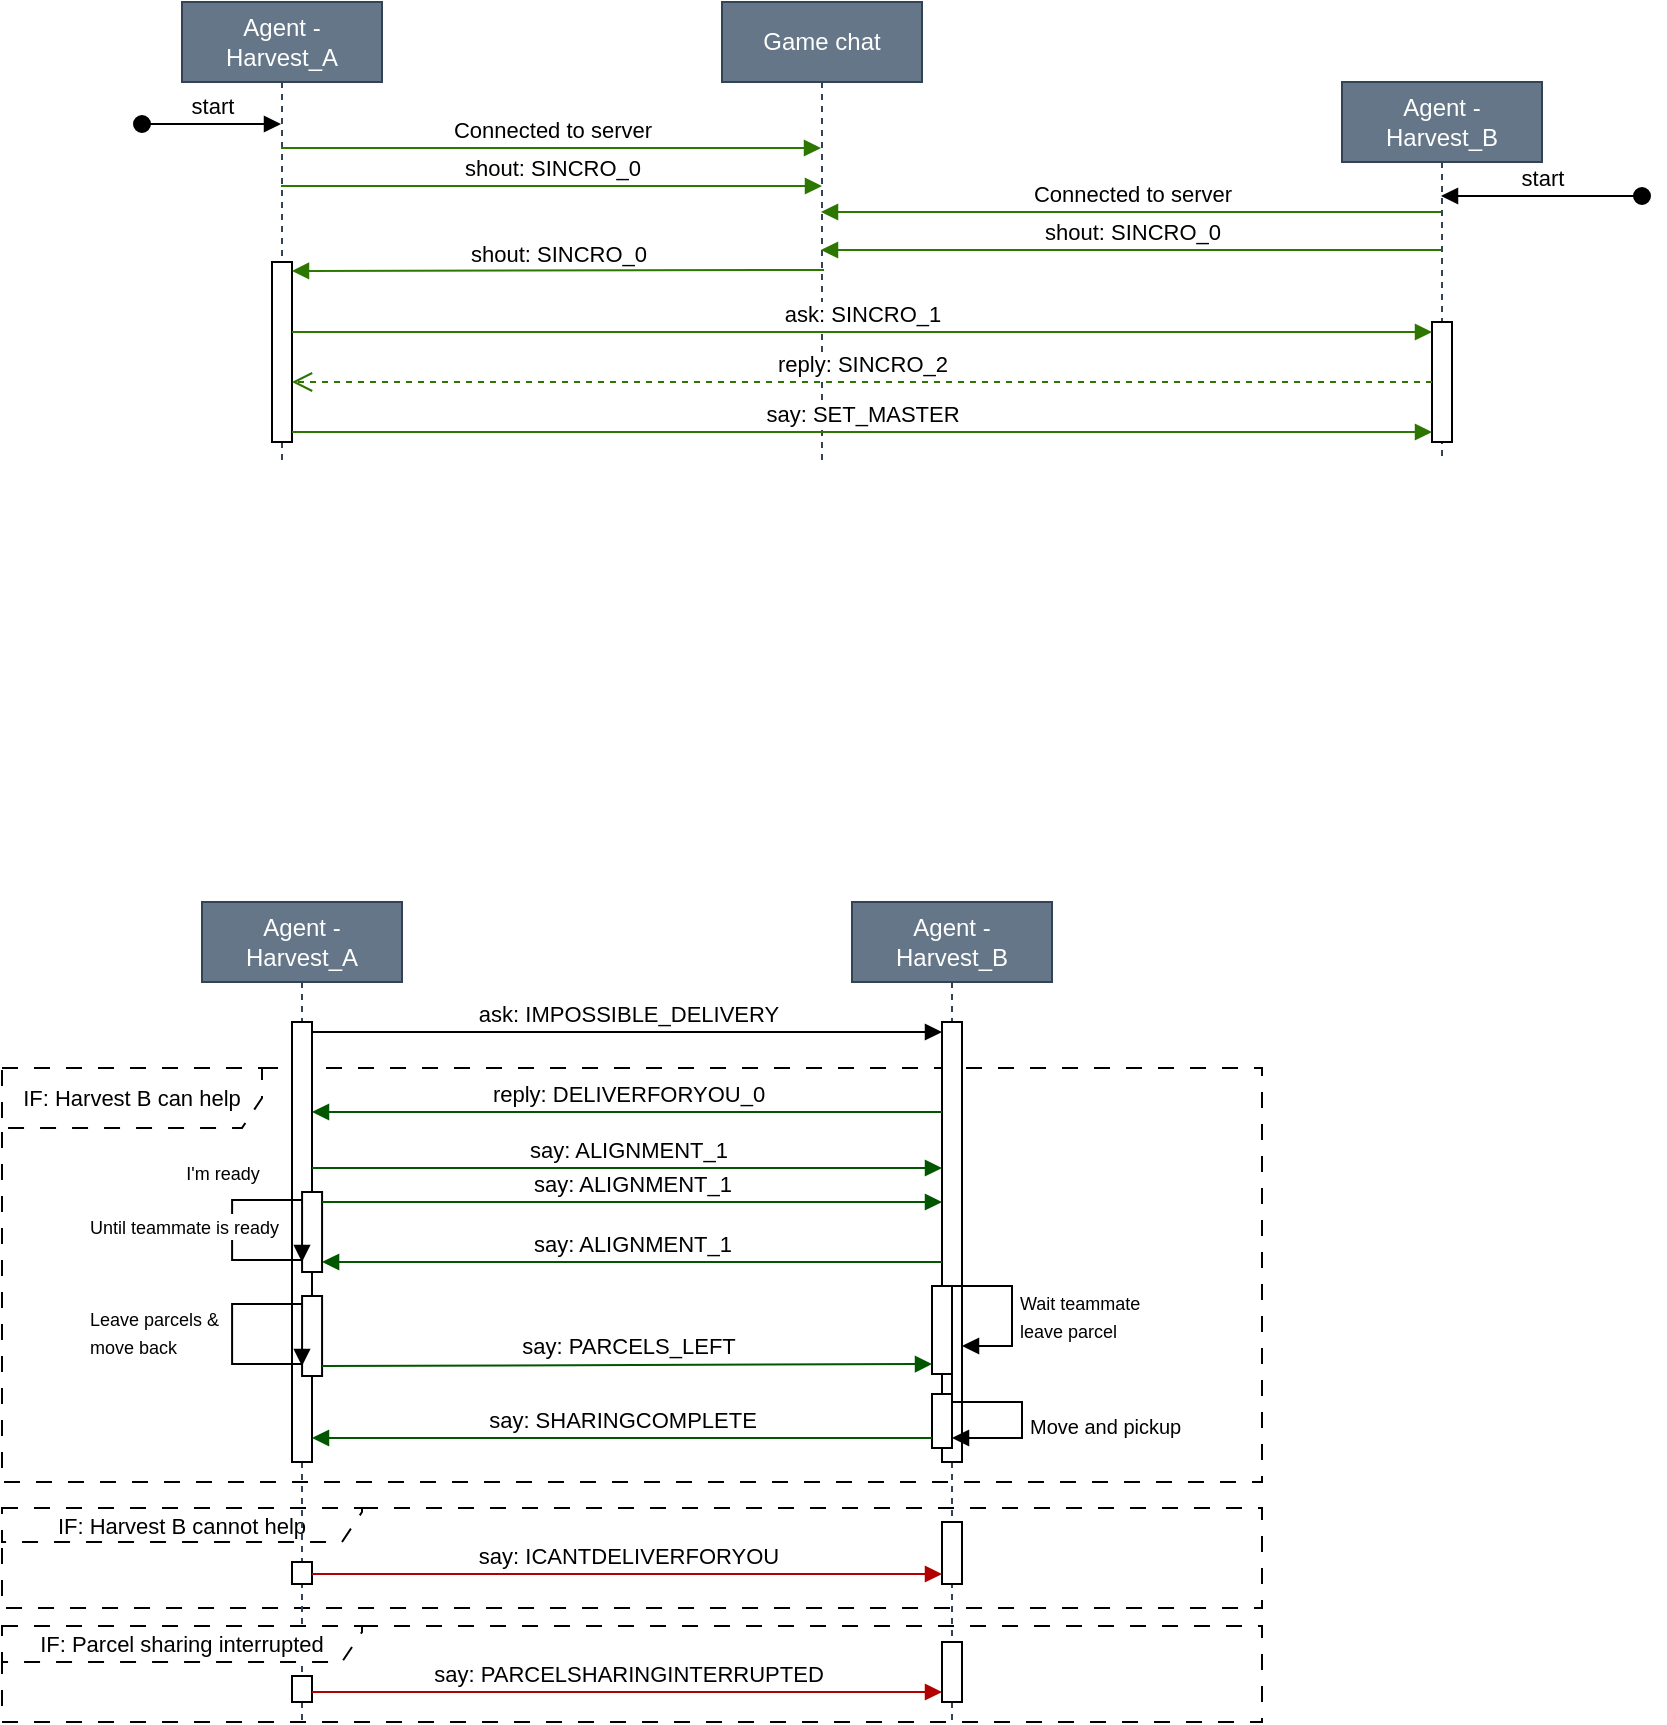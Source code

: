 <mxfile version="23.0.2" type="device">
  <diagram name="Page-1" id="2YBvvXClWsGukQMizWep">
    <mxGraphModel dx="1953" dy="643" grid="1" gridSize="10" guides="1" tooltips="1" connect="1" arrows="1" fold="1" page="1" pageScale="1" pageWidth="850" pageHeight="1100" math="0" shadow="0">
      <root>
        <mxCell id="0" />
        <mxCell id="1" parent="0" />
        <mxCell id="T1V7MtbhpMLcvmod6pS4-56" value="&lt;font style=&quot;font-size: 11px;&quot;&gt;IF: Harvest B can help&lt;/font&gt;" style="shape=umlFrame;whiteSpace=wrap;html=1;pointerEvents=0;recursiveResize=0;container=1;collapsible=0;width=130;dashed=1;dashPattern=8 8;height=30;" parent="1" vertex="1">
          <mxGeometry x="-50" y="563" width="630" height="207" as="geometry" />
        </mxCell>
        <mxCell id="hJEKC8NUOF8t_96aRR02-13" value="&lt;font style=&quot;font-size: 11px;&quot;&gt;IF: Harvest B cannot help&lt;/font&gt;" style="shape=umlFrame;whiteSpace=wrap;html=1;pointerEvents=0;recursiveResize=0;container=1;collapsible=0;width=180;dashed=1;dashPattern=8 8;height=17;" vertex="1" parent="T1V7MtbhpMLcvmod6pS4-56">
          <mxGeometry y="220" width="630" height="50" as="geometry" />
        </mxCell>
        <mxCell id="aM9ryv3xv72pqoxQDRHE-1" value="Agent - Harvest_A" style="shape=umlLifeline;perimeter=lifelinePerimeter;whiteSpace=wrap;html=1;container=0;dropTarget=0;collapsible=0;recursiveResize=0;outlineConnect=0;portConstraint=eastwest;newEdgeStyle={&quot;edgeStyle&quot;:&quot;elbowEdgeStyle&quot;,&quot;elbow&quot;:&quot;vertical&quot;,&quot;curved&quot;:0,&quot;rounded&quot;:0};fillColor=#647687;strokeColor=#314354;fontColor=#ffffff;" parent="1" vertex="1">
          <mxGeometry x="40" y="30" width="100" height="230" as="geometry" />
        </mxCell>
        <mxCell id="aM9ryv3xv72pqoxQDRHE-3" value="start" style="html=1;verticalAlign=bottom;startArrow=oval;endArrow=block;startSize=8;edgeStyle=elbowEdgeStyle;elbow=vertical;curved=0;rounded=0;" parent="aM9ryv3xv72pqoxQDRHE-1" edge="1">
          <mxGeometry relative="1" as="geometry">
            <mxPoint x="-20" y="61" as="sourcePoint" />
            <mxPoint x="49.5" y="61" as="targetPoint" />
          </mxGeometry>
        </mxCell>
        <mxCell id="T1V7MtbhpMLcvmod6pS4-16" value="" style="html=1;points=[[0,0,0,0,5],[0,1,0,0,-5],[1,0,0,0,5],[1,1,0,0,-5]];perimeter=orthogonalPerimeter;outlineConnect=0;targetShapes=umlLifeline;portConstraint=eastwest;newEdgeStyle={&quot;curved&quot;:0,&quot;rounded&quot;:0};" parent="aM9ryv3xv72pqoxQDRHE-1" vertex="1">
          <mxGeometry x="45" y="130" width="10" height="90" as="geometry" />
        </mxCell>
        <mxCell id="aM9ryv3xv72pqoxQDRHE-5" value="Agent - Harvest_B" style="shape=umlLifeline;perimeter=lifelinePerimeter;whiteSpace=wrap;html=1;container=0;dropTarget=0;collapsible=0;recursiveResize=0;outlineConnect=0;portConstraint=eastwest;newEdgeStyle={&quot;edgeStyle&quot;:&quot;elbowEdgeStyle&quot;,&quot;elbow&quot;:&quot;vertical&quot;,&quot;curved&quot;:0,&quot;rounded&quot;:0};fillColor=#647687;strokeColor=#314354;fontColor=#ffffff;" parent="1" vertex="1">
          <mxGeometry x="620" y="70" width="100" height="190" as="geometry" />
        </mxCell>
        <mxCell id="T1V7MtbhpMLcvmod6pS4-18" value="" style="html=1;points=[[0,0,0,0,5],[0,1,0,0,-5],[1,0,0,0,5],[1,1,0,0,-5]];perimeter=orthogonalPerimeter;outlineConnect=0;targetShapes=umlLifeline;portConstraint=eastwest;newEdgeStyle={&quot;curved&quot;:0,&quot;rounded&quot;:0};" parent="aM9ryv3xv72pqoxQDRHE-5" vertex="1">
          <mxGeometry x="45" y="120" width="10" height="60" as="geometry" />
        </mxCell>
        <mxCell id="aM9ryv3xv72pqoxQDRHE-7" value="Connected to server" style="html=1;verticalAlign=bottom;endArrow=block;edgeStyle=elbowEdgeStyle;elbow=vertical;curved=0;rounded=0;fillColor=#60a917;strokeColor=#2D7600;" parent="1" edge="1">
          <mxGeometry relative="1" as="geometry">
            <mxPoint x="89.5" y="103" as="sourcePoint" />
            <Array as="points">
              <mxPoint x="180" y="103" />
            </Array>
            <mxPoint x="359.5" y="103" as="targetPoint" />
          </mxGeometry>
        </mxCell>
        <mxCell id="T1V7MtbhpMLcvmod6pS4-15" value="Text" style="edgeLabel;html=1;align=center;verticalAlign=middle;resizable=0;points=[];" parent="aM9ryv3xv72pqoxQDRHE-7" vertex="1" connectable="0">
          <mxGeometry x="-0.056" y="-8" relative="1" as="geometry">
            <mxPoint x="1" as="offset" />
          </mxGeometry>
        </mxCell>
        <mxCell id="T1V7MtbhpMLcvmod6pS4-6" value="start" style="html=1;verticalAlign=bottom;startArrow=oval;startFill=1;endArrow=block;startSize=8;curved=0;rounded=0;" parent="1" edge="1">
          <mxGeometry width="60" relative="1" as="geometry">
            <mxPoint x="770" y="127" as="sourcePoint" />
            <mxPoint x="669.5" y="127" as="targetPoint" />
          </mxGeometry>
        </mxCell>
        <mxCell id="T1V7MtbhpMLcvmod6pS4-7" value="Game chat" style="shape=umlLifeline;perimeter=lifelinePerimeter;whiteSpace=wrap;html=1;container=0;dropTarget=0;collapsible=0;recursiveResize=0;outlineConnect=0;portConstraint=eastwest;newEdgeStyle={&quot;edgeStyle&quot;:&quot;elbowEdgeStyle&quot;,&quot;elbow&quot;:&quot;vertical&quot;,&quot;curved&quot;:0,&quot;rounded&quot;:0};fillColor=#647687;strokeColor=#314354;fontColor=#ffffff;" parent="1" vertex="1">
          <mxGeometry x="310" y="30" width="100" height="230" as="geometry" />
        </mxCell>
        <mxCell id="T1V7MtbhpMLcvmod6pS4-11" value="shout: SINCRO_0" style="html=1;verticalAlign=bottom;endArrow=block;edgeStyle=elbowEdgeStyle;elbow=vertical;curved=0;rounded=0;fillColor=#60a917;strokeColor=#2D7600;" parent="1" source="aM9ryv3xv72pqoxQDRHE-5" edge="1">
          <mxGeometry relative="1" as="geometry">
            <mxPoint x="680" y="154" as="sourcePoint" />
            <Array as="points">
              <mxPoint x="461" y="154" />
            </Array>
            <mxPoint x="359.5" y="154" as="targetPoint" />
          </mxGeometry>
        </mxCell>
        <mxCell id="T1V7MtbhpMLcvmod6pS4-12" value="Connected to server" style="html=1;verticalAlign=bottom;endArrow=block;edgeStyle=elbowEdgeStyle;elbow=vertical;curved=0;rounded=0;fillColor=#60a917;strokeColor=#2D7600;" parent="1" edge="1">
          <mxGeometry relative="1" as="geometry">
            <mxPoint x="669.5" y="135" as="sourcePoint" />
            <Array as="points">
              <mxPoint x="460.5" y="135" />
            </Array>
            <mxPoint x="359.5" y="135" as="targetPoint" />
          </mxGeometry>
        </mxCell>
        <mxCell id="T1V7MtbhpMLcvmod6pS4-13" value="shout: SINCRO_0" style="html=1;verticalAlign=bottom;endArrow=block;edgeStyle=elbowEdgeStyle;elbow=vertical;curved=0;rounded=0;fillColor=#60a917;strokeColor=#2D7600;" parent="1" edge="1">
          <mxGeometry relative="1" as="geometry">
            <mxPoint x="89.5" y="122" as="sourcePoint" />
            <Array as="points">
              <mxPoint x="190" y="122" />
            </Array>
            <mxPoint x="360" y="122" as="targetPoint" />
          </mxGeometry>
        </mxCell>
        <mxCell id="T1V7MtbhpMLcvmod6pS4-14" value="shout: SINCRO_0" style="html=1;verticalAlign=bottom;endArrow=block;edgeStyle=elbowEdgeStyle;elbow=vertical;curved=0;rounded=0;entryX=1;entryY=0;entryDx=0;entryDy=5;entryPerimeter=0;fillColor=#60a917;strokeColor=#2D7600;" parent="1" target="T1V7MtbhpMLcvmod6pS4-16" edge="1">
          <mxGeometry relative="1" as="geometry">
            <mxPoint x="361" y="164" as="sourcePoint" />
            <Array as="points" />
            <mxPoint x="150" y="190" as="targetPoint" />
          </mxGeometry>
        </mxCell>
        <mxCell id="T1V7MtbhpMLcvmod6pS4-19" value="ask: SINCRO_1" style="html=1;verticalAlign=bottom;endArrow=block;edgeStyle=elbowEdgeStyle;elbow=vertical;curved=0;rounded=0;entryX=0;entryY=0;entryDx=0;entryDy=5;entryPerimeter=0;fillColor=#60a917;strokeColor=#2D7600;" parent="1" source="T1V7MtbhpMLcvmod6pS4-16" target="T1V7MtbhpMLcvmod6pS4-18" edge="1">
          <mxGeometry relative="1" as="geometry">
            <mxPoint x="371" y="219.5" as="sourcePoint" />
            <Array as="points" />
            <mxPoint x="105" y="220.5" as="targetPoint" />
          </mxGeometry>
        </mxCell>
        <mxCell id="T1V7MtbhpMLcvmod6pS4-20" value="reply: SINCRO_2" style="html=1;verticalAlign=bottom;endArrow=open;dashed=1;endSize=8;curved=0;rounded=0;fillColor=#60a917;strokeColor=#2D7600;" parent="1" source="T1V7MtbhpMLcvmod6pS4-18" target="T1V7MtbhpMLcvmod6pS4-16" edge="1">
          <mxGeometry relative="1" as="geometry">
            <mxPoint x="460" y="430" as="sourcePoint" />
            <mxPoint x="380" y="430" as="targetPoint" />
          </mxGeometry>
        </mxCell>
        <mxCell id="T1V7MtbhpMLcvmod6pS4-21" value="say: SET_MASTER" style="html=1;verticalAlign=bottom;endArrow=block;edgeStyle=elbowEdgeStyle;elbow=vertical;curved=0;rounded=0;entryX=0;entryY=1;entryDx=0;entryDy=-5;entryPerimeter=0;fillColor=#60a917;strokeColor=#2D7600;" parent="1" source="T1V7MtbhpMLcvmod6pS4-16" target="T1V7MtbhpMLcvmod6pS4-18" edge="1">
          <mxGeometry relative="1" as="geometry">
            <mxPoint x="100" y="280" as="sourcePoint" />
            <Array as="points" />
            <mxPoint x="685.5" y="280" as="targetPoint" />
          </mxGeometry>
        </mxCell>
        <mxCell id="T1V7MtbhpMLcvmod6pS4-40" value="Agent - Harvest_A" style="shape=umlLifeline;perimeter=lifelinePerimeter;whiteSpace=wrap;html=1;container=0;dropTarget=0;collapsible=0;recursiveResize=0;outlineConnect=0;portConstraint=eastwest;newEdgeStyle={&quot;edgeStyle&quot;:&quot;elbowEdgeStyle&quot;,&quot;elbow&quot;:&quot;vertical&quot;,&quot;curved&quot;:0,&quot;rounded&quot;:0};fillColor=#647687;strokeColor=#314354;fontColor=#ffffff;" parent="1" vertex="1">
          <mxGeometry x="50" y="480" width="100" height="410" as="geometry" />
        </mxCell>
        <mxCell id="T1V7MtbhpMLcvmod6pS4-42" value="" style="html=1;points=[[0,0,0,0,5],[0,1,0,0,-5],[1,0,0,0,5],[1,1,0,0,-5]];perimeter=orthogonalPerimeter;outlineConnect=0;targetShapes=umlLifeline;portConstraint=eastwest;newEdgeStyle={&quot;curved&quot;:0,&quot;rounded&quot;:0};" parent="T1V7MtbhpMLcvmod6pS4-40" vertex="1">
          <mxGeometry x="45" y="60" width="10" height="220" as="geometry" />
        </mxCell>
        <mxCell id="T1V7MtbhpMLcvmod6pS4-73" value="" style="html=1;points=[[0,0,0,0,5],[0,1,0,0,-5],[1,0,0,0,5],[1,1,0,0,-5]];perimeter=orthogonalPerimeter;outlineConnect=0;targetShapes=umlLifeline;portConstraint=eastwest;newEdgeStyle={&quot;curved&quot;:0,&quot;rounded&quot;:0};" parent="T1V7MtbhpMLcvmod6pS4-40" vertex="1">
          <mxGeometry x="50.04" y="145" width="10" height="40" as="geometry" />
        </mxCell>
        <mxCell id="T1V7MtbhpMLcvmod6pS4-74" value="&lt;font style=&quot;font-size: 9px;&quot;&gt;Until teammate is ready&lt;/font&gt;" style="html=1;align=left;spacingLeft=2;endArrow=block;rounded=0;edgeStyle=orthogonalEdgeStyle;curved=0;rounded=0;" parent="T1V7MtbhpMLcvmod6pS4-40" edge="1">
          <mxGeometry x="-0.049" y="-75" relative="1" as="geometry">
            <mxPoint x="50.04" y="149" as="sourcePoint" />
            <Array as="points">
              <mxPoint x="15.04" y="149" />
              <mxPoint x="15.04" y="179" />
            </Array>
            <mxPoint x="50" y="180" as="targetPoint" />
            <mxPoint as="offset" />
          </mxGeometry>
        </mxCell>
        <mxCell id="T1V7MtbhpMLcvmod6pS4-76" value="" style="html=1;points=[[0,0,0,0,5],[0,1,0,0,-5],[1,0,0,0,5],[1,1,0,0,-5]];perimeter=orthogonalPerimeter;outlineConnect=0;targetShapes=umlLifeline;portConstraint=eastwest;newEdgeStyle={&quot;curved&quot;:0,&quot;rounded&quot;:0};" parent="T1V7MtbhpMLcvmod6pS4-40" vertex="1">
          <mxGeometry x="50.04" y="197" width="10" height="40" as="geometry" />
        </mxCell>
        <mxCell id="T1V7MtbhpMLcvmod6pS4-77" value="&lt;font style=&quot;font-size: 9px;&quot;&gt;Leave parcels &amp;amp; &lt;br&gt;move back&lt;/font&gt;" style="html=1;align=left;spacingLeft=2;endArrow=block;rounded=0;edgeStyle=orthogonalEdgeStyle;curved=0;rounded=0;" parent="T1V7MtbhpMLcvmod6pS4-40" edge="1">
          <mxGeometry x="-0.029" y="-75" relative="1" as="geometry">
            <mxPoint x="50.04" y="201" as="sourcePoint" />
            <Array as="points">
              <mxPoint x="15.04" y="201" />
              <mxPoint x="15.04" y="231" />
            </Array>
            <mxPoint x="50" y="232" as="targetPoint" />
            <mxPoint as="offset" />
          </mxGeometry>
        </mxCell>
        <mxCell id="T1V7MtbhpMLcvmod6pS4-89" value="" style="html=1;points=[[0,0,0,0,5],[0,1,0,0,-5],[1,0,0,0,5],[1,1,0,0,-5]];perimeter=orthogonalPerimeter;outlineConnect=0;targetShapes=umlLifeline;portConstraint=eastwest;newEdgeStyle={&quot;curved&quot;:0,&quot;rounded&quot;:0};" parent="T1V7MtbhpMLcvmod6pS4-40" vertex="1">
          <mxGeometry x="45" y="330" width="10" height="11" as="geometry" />
        </mxCell>
        <mxCell id="T1V7MtbhpMLcvmod6pS4-93" value="" style="html=1;points=[[0,0,0,0,5],[0,1,0,0,-5],[1,0,0,0,5],[1,1,0,0,-5]];perimeter=orthogonalPerimeter;outlineConnect=0;targetShapes=umlLifeline;portConstraint=eastwest;newEdgeStyle={&quot;curved&quot;:0,&quot;rounded&quot;:0};" parent="T1V7MtbhpMLcvmod6pS4-40" vertex="1">
          <mxGeometry x="45" y="387" width="10" height="13" as="geometry" />
        </mxCell>
        <mxCell id="T1V7MtbhpMLcvmod6pS4-43" value="Agent - Harvest_B" style="shape=umlLifeline;perimeter=lifelinePerimeter;whiteSpace=wrap;html=1;container=0;dropTarget=0;collapsible=0;recursiveResize=0;outlineConnect=0;portConstraint=eastwest;newEdgeStyle={&quot;edgeStyle&quot;:&quot;elbowEdgeStyle&quot;,&quot;elbow&quot;:&quot;vertical&quot;,&quot;curved&quot;:0,&quot;rounded&quot;:0};fillColor=#647687;strokeColor=#314354;fontColor=#ffffff;" parent="1" vertex="1">
          <mxGeometry x="375" y="480" width="100" height="410" as="geometry" />
        </mxCell>
        <mxCell id="T1V7MtbhpMLcvmod6pS4-44" value="" style="html=1;points=[[0,0,0,0,5],[0,1,0,0,-5],[1,0,0,0,5],[1,1,0,0,-5]];perimeter=orthogonalPerimeter;outlineConnect=0;targetShapes=umlLifeline;portConstraint=eastwest;newEdgeStyle={&quot;curved&quot;:0,&quot;rounded&quot;:0};" parent="T1V7MtbhpMLcvmod6pS4-43" vertex="1">
          <mxGeometry x="45" y="60" width="10" height="220" as="geometry" />
        </mxCell>
        <mxCell id="T1V7MtbhpMLcvmod6pS4-81" value="" style="html=1;points=[[0,0,0,0,5],[0,1,0,0,-5],[1,0,0,0,5],[1,1,0,0,-5]];perimeter=orthogonalPerimeter;outlineConnect=0;targetShapes=umlLifeline;portConstraint=eastwest;newEdgeStyle={&quot;curved&quot;:0,&quot;rounded&quot;:0};" parent="T1V7MtbhpMLcvmod6pS4-43" vertex="1">
          <mxGeometry x="40" y="192" width="10" height="44" as="geometry" />
        </mxCell>
        <mxCell id="T1V7MtbhpMLcvmod6pS4-82" value="&lt;font style=&quot;font-size: 9px;&quot;&gt;Wait teammate &lt;br style=&quot;&quot;&gt;leave parcel&lt;/font&gt;" style="html=1;align=left;spacingLeft=2;endArrow=block;rounded=0;edgeStyle=orthogonalEdgeStyle;curved=0;rounded=0;" parent="T1V7MtbhpMLcvmod6pS4-43" edge="1">
          <mxGeometry x="0.059" relative="1" as="geometry">
            <mxPoint x="50" y="192" as="sourcePoint" />
            <Array as="points">
              <mxPoint x="80" y="222" />
            </Array>
            <mxPoint x="55" y="222.0" as="targetPoint" />
            <mxPoint as="offset" />
          </mxGeometry>
        </mxCell>
        <mxCell id="T1V7MtbhpMLcvmod6pS4-85" value="" style="html=1;points=[[0,0,0,0,5],[0,1,0,0,-5],[1,0,0,0,5],[1,1,0,0,-5]];perimeter=orthogonalPerimeter;outlineConnect=0;targetShapes=umlLifeline;portConstraint=eastwest;newEdgeStyle={&quot;curved&quot;:0,&quot;rounded&quot;:0};" parent="T1V7MtbhpMLcvmod6pS4-43" vertex="1">
          <mxGeometry x="40" y="246" width="10" height="27" as="geometry" />
        </mxCell>
        <mxCell id="T1V7MtbhpMLcvmod6pS4-86" value="&lt;font size=&quot;1&quot;&gt;Move and pickup&lt;/font&gt;" style="html=1;align=left;spacingLeft=2;endArrow=block;rounded=0;edgeStyle=orthogonalEdgeStyle;curved=0;rounded=0;entryX=1;entryY=1;entryDx=0;entryDy=-5;entryPerimeter=0;" parent="T1V7MtbhpMLcvmod6pS4-43" edge="1" target="T1V7MtbhpMLcvmod6pS4-85">
          <mxGeometry x="0.185" relative="1" as="geometry">
            <mxPoint x="50" y="236.0" as="sourcePoint" />
            <Array as="points">
              <mxPoint x="50" y="250" />
              <mxPoint x="85" y="250" />
              <mxPoint x="85" y="268" />
            </Array>
            <mxPoint x="50" y="254.5" as="targetPoint" />
            <mxPoint as="offset" />
          </mxGeometry>
        </mxCell>
        <mxCell id="T1V7MtbhpMLcvmod6pS4-90" value="" style="html=1;points=[[0,0,0,0,5],[0,1,0,0,-5],[1,0,0,0,5],[1,1,0,0,-5]];perimeter=orthogonalPerimeter;outlineConnect=0;targetShapes=umlLifeline;portConstraint=eastwest;newEdgeStyle={&quot;curved&quot;:0,&quot;rounded&quot;:0};" parent="T1V7MtbhpMLcvmod6pS4-43" vertex="1">
          <mxGeometry x="45" y="310" width="10" height="31" as="geometry" />
        </mxCell>
        <mxCell id="T1V7MtbhpMLcvmod6pS4-59" value="ask: IMPOSSIBLE_DELIVERY" style="html=1;verticalAlign=bottom;endArrow=block;curved=0;rounded=0;exitX=1;exitY=0;exitDx=0;exitDy=5;exitPerimeter=0;entryX=0;entryY=0;entryDx=0;entryDy=5;entryPerimeter=0;" parent="1" source="T1V7MtbhpMLcvmod6pS4-42" target="T1V7MtbhpMLcvmod6pS4-44" edge="1">
          <mxGeometry width="80" relative="1" as="geometry">
            <mxPoint x="390" y="400" as="sourcePoint" />
            <mxPoint x="470" y="400" as="targetPoint" />
          </mxGeometry>
        </mxCell>
        <mxCell id="T1V7MtbhpMLcvmod6pS4-78" value="say: PARCELS_LEFT" style="html=1;verticalAlign=bottom;endArrow=block;curved=0;rounded=0;exitX=1;exitY=1;exitDx=0;exitDy=-5;exitPerimeter=0;fillColor=#008a00;strokeColor=#005700;entryX=0;entryY=1;entryDx=0;entryDy=-5;entryPerimeter=0;" parent="1" source="T1V7MtbhpMLcvmod6pS4-76" target="T1V7MtbhpMLcvmod6pS4-81" edge="1">
          <mxGeometry width="80" relative="1" as="geometry">
            <mxPoint x="200" y="731" as="sourcePoint" />
            <mxPoint x="390" y="648" as="targetPoint" />
          </mxGeometry>
        </mxCell>
        <mxCell id="T1V7MtbhpMLcvmod6pS4-87" value="say: SHARINGCOMPLETE" style="html=1;verticalAlign=bottom;endArrow=block;curved=0;rounded=0;exitX=0;exitY=1;exitDx=0;exitDy=-5;exitPerimeter=0;fillColor=#008a00;strokeColor=#005700;" parent="1" source="T1V7MtbhpMLcvmod6pS4-85" target="T1V7MtbhpMLcvmod6pS4-42" edge="1">
          <mxGeometry width="80" relative="1" as="geometry">
            <mxPoint x="420" y="728.0" as="sourcePoint" />
            <mxPoint x="105" y="728.0" as="targetPoint" />
          </mxGeometry>
        </mxCell>
        <mxCell id="T1V7MtbhpMLcvmod6pS4-61" value="reply: DELIVERFORYOU_0" style="html=1;verticalAlign=bottom;endArrow=block;curved=0;rounded=0;fillColor=#008a00;strokeColor=#005700;" parent="1" source="T1V7MtbhpMLcvmod6pS4-44" target="T1V7MtbhpMLcvmod6pS4-42" edge="1">
          <mxGeometry width="80" relative="1" as="geometry">
            <mxPoint x="420" y="585" as="sourcePoint" />
            <mxPoint x="105" y="585" as="targetPoint" />
            <Array as="points">
              <mxPoint x="160" y="585" />
            </Array>
          </mxGeometry>
        </mxCell>
        <mxCell id="T1V7MtbhpMLcvmod6pS4-91" value="say: ICANTDELIVERFORYOU" style="html=1;verticalAlign=bottom;endArrow=block;curved=0;rounded=0;exitX=1;exitY=1;exitDx=0;exitDy=-5;exitPerimeter=0;entryX=0;entryY=1;entryDx=0;entryDy=-5;entryPerimeter=0;fillColor=#e51400;strokeColor=#B20000;" parent="1" source="T1V7MtbhpMLcvmod6pS4-89" target="T1V7MtbhpMLcvmod6pS4-90" edge="1">
          <mxGeometry width="80" relative="1" as="geometry">
            <mxPoint x="142" y="641" as="sourcePoint" />
            <mxPoint x="420" y="806" as="targetPoint" />
          </mxGeometry>
        </mxCell>
        <mxCell id="hJEKC8NUOF8t_96aRR02-1" value="&lt;font style=&quot;font-size: 9px;&quot;&gt;I&#39;m ready&lt;/font&gt;" style="text;html=1;align=center;verticalAlign=middle;resizable=0;points=[];autosize=1;strokeColor=none;fillColor=none;" vertex="1" parent="1">
          <mxGeometry x="30" y="600" width="60" height="30" as="geometry" />
        </mxCell>
        <mxCell id="T1V7MtbhpMLcvmod6pS4-63" value="say: ALIGNMENT_1" style="html=1;verticalAlign=bottom;endArrow=block;curved=0;rounded=0;fillColor=#008a00;strokeColor=#005700;" parent="1" source="T1V7MtbhpMLcvmod6pS4-42" edge="1">
          <mxGeometry width="80" relative="1" as="geometry">
            <mxPoint x="105" y="613" as="sourcePoint" />
            <mxPoint x="420" y="613" as="targetPoint" />
          </mxGeometry>
        </mxCell>
        <mxCell id="hJEKC8NUOF8t_96aRR02-2" value="say: ALIGNMENT_1" style="html=1;verticalAlign=bottom;endArrow=block;curved=0;rounded=0;fillColor=#008a00;strokeColor=#005700;exitX=1;exitY=0;exitDx=0;exitDy=5;exitPerimeter=0;" edge="1" parent="1" source="T1V7MtbhpMLcvmod6pS4-73" target="T1V7MtbhpMLcvmod6pS4-44">
          <mxGeometry width="80" relative="1" as="geometry">
            <mxPoint x="115" y="558" as="sourcePoint" />
            <mxPoint x="430" y="558" as="targetPoint" />
          </mxGeometry>
        </mxCell>
        <mxCell id="hJEKC8NUOF8t_96aRR02-5" value="say: ALIGNMENT_1" style="html=1;verticalAlign=bottom;endArrow=block;curved=0;rounded=0;fillColor=#008a00;strokeColor=#005700;entryX=1;entryY=1;entryDx=0;entryDy=-5;entryPerimeter=0;" edge="1" parent="1" source="T1V7MtbhpMLcvmod6pS4-44" target="T1V7MtbhpMLcvmod6pS4-73">
          <mxGeometry width="80" relative="1" as="geometry">
            <mxPoint x="130" y="630" as="sourcePoint" />
            <mxPoint x="440" y="630" as="targetPoint" />
          </mxGeometry>
        </mxCell>
        <mxCell id="T1V7MtbhpMLcvmod6pS4-94" value="say: PARCELSHARINGINTERRUPTED" style="html=1;verticalAlign=bottom;endArrow=block;curved=0;rounded=0;exitX=1;exitY=1;exitDx=0;exitDy=-5;exitPerimeter=0;entryX=0;entryY=1;entryDx=0;entryDy=-5;entryPerimeter=0;fillColor=#e51400;strokeColor=#B20000;" parent="1" source="T1V7MtbhpMLcvmod6pS4-93" target="T1V7MtbhpMLcvmod6pS4-95" edge="1">
          <mxGeometry width="80" relative="1" as="geometry">
            <mxPoint x="142" y="710" as="sourcePoint" />
            <mxPoint x="420" y="855" as="targetPoint" />
          </mxGeometry>
        </mxCell>
        <mxCell id="hJEKC8NUOF8t_96aRR02-23" value="&lt;font style=&quot;font-size: 11px;&quot;&gt;IF: Parcel sharing interrupted&lt;/font&gt;" style="shape=umlFrame;whiteSpace=wrap;html=1;pointerEvents=0;recursiveResize=0;container=1;collapsible=0;width=180;dashed=1;dashPattern=8 8;height=18;strokeWidth=1;" vertex="1" parent="1">
          <mxGeometry x="-50" y="842" width="630" height="48" as="geometry" />
        </mxCell>
        <mxCell id="T1V7MtbhpMLcvmod6pS4-95" value="" style="html=1;points=[[0,0,0,0,5],[0,1,0,0,-5],[1,0,0,0,5],[1,1,0,0,-5]];perimeter=orthogonalPerimeter;outlineConnect=0;targetShapes=umlLifeline;portConstraint=eastwest;newEdgeStyle={&quot;curved&quot;:0,&quot;rounded&quot;:0};" parent="hJEKC8NUOF8t_96aRR02-23" vertex="1">
          <mxGeometry x="470" y="8" width="10" height="30" as="geometry" />
        </mxCell>
      </root>
    </mxGraphModel>
  </diagram>
</mxfile>
